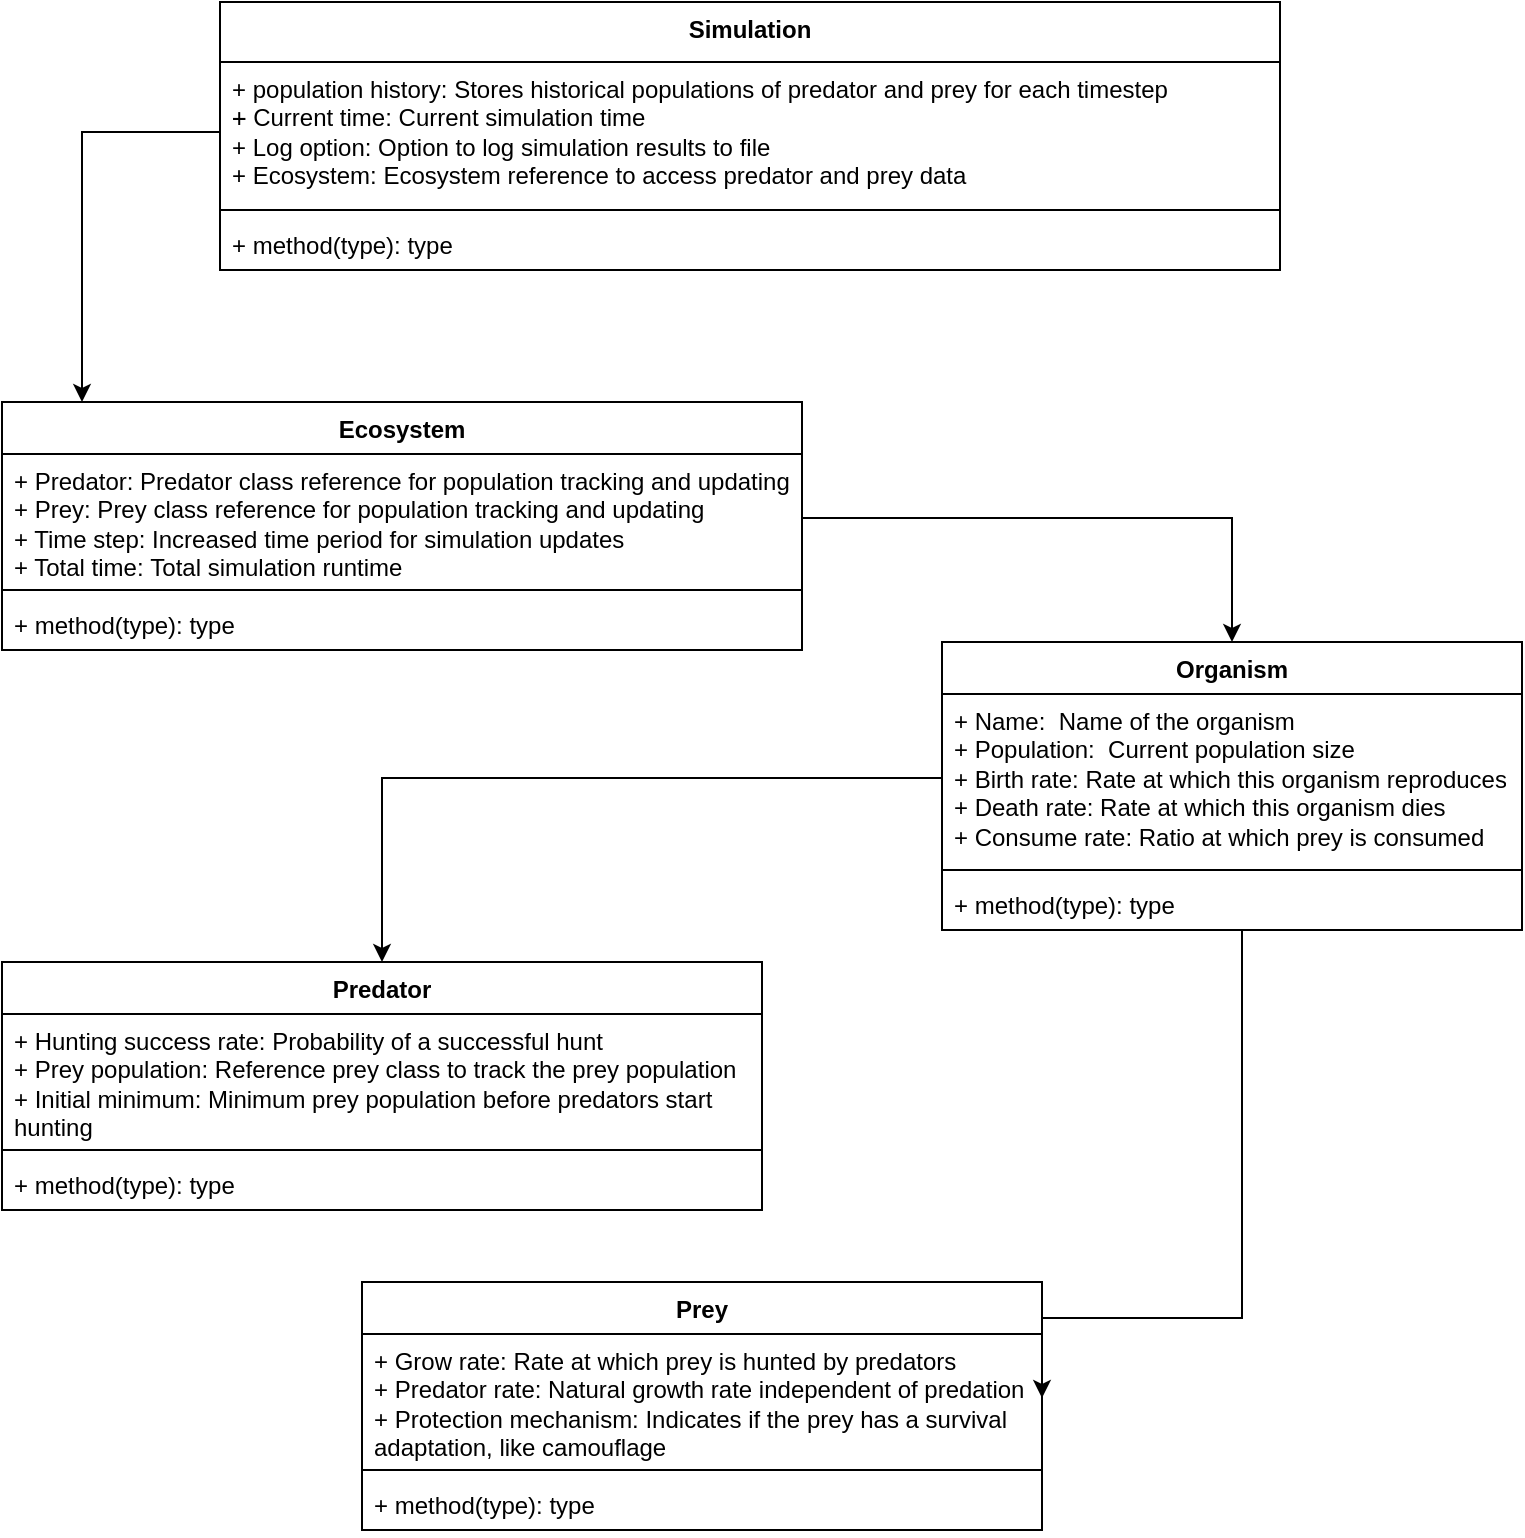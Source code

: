 <mxfile version="24.8.4">
  <diagram id="C5RBs43oDa-KdzZeNtuy" name="Page-1">
    <mxGraphModel grid="1" page="1" gridSize="10" guides="1" tooltips="1" connect="1" arrows="1" fold="1" pageScale="1" pageWidth="827" pageHeight="1169" math="0" shadow="0">
      <root>
        <mxCell id="WIyWlLk6GJQsqaUBKTNV-0" />
        <mxCell id="WIyWlLk6GJQsqaUBKTNV-1" parent="WIyWlLk6GJQsqaUBKTNV-0" />
        <mxCell id="VoWDq8r4XL_x_KmoSq8U-4" value="Ecosystem" style="swimlane;fontStyle=1;align=center;verticalAlign=top;childLayout=stackLayout;horizontal=1;startSize=26;horizontalStack=0;resizeParent=1;resizeParentMax=0;resizeLast=0;collapsible=1;marginBottom=0;whiteSpace=wrap;html=1;" vertex="1" parent="WIyWlLk6GJQsqaUBKTNV-1">
          <mxGeometry x="40" y="240" width="400" height="124" as="geometry" />
        </mxCell>
        <mxCell id="VoWDq8r4XL_x_KmoSq8U-5" value="+ Predator: Predator class reference for population tracking and updating&lt;div&gt;+ Prey: Prey class reference for population tracking and updating&lt;br&gt;&lt;div&gt;&lt;font face=&quot;Helvetica&quot;&gt;+ Time step:&amp;nbsp;&lt;/font&gt;&lt;span style=&quot;background-color: initial;&quot;&gt;Increased time period for simulation updates&lt;/span&gt;&lt;/div&gt;&lt;div&gt;&lt;font face=&quot;Helvetica&quot;&gt;+ Total time:&amp;nbsp;&lt;/font&gt;&lt;span style=&quot;background-color: initial;&quot;&gt;Total simulation runtime&lt;/span&gt;&lt;/div&gt;&lt;/div&gt;" style="text;strokeColor=none;fillColor=none;align=left;verticalAlign=top;spacingLeft=4;spacingRight=4;overflow=hidden;rotatable=0;points=[[0,0.5],[1,0.5]];portConstraint=eastwest;whiteSpace=wrap;html=1;" vertex="1" parent="VoWDq8r4XL_x_KmoSq8U-4">
          <mxGeometry y="26" width="400" height="64" as="geometry" />
        </mxCell>
        <mxCell id="VoWDq8r4XL_x_KmoSq8U-6" value="" style="line;strokeWidth=1;fillColor=none;align=left;verticalAlign=middle;spacingTop=-1;spacingLeft=3;spacingRight=3;rotatable=0;labelPosition=right;points=[];portConstraint=eastwest;strokeColor=inherit;" vertex="1" parent="VoWDq8r4XL_x_KmoSq8U-4">
          <mxGeometry y="90" width="400" height="8" as="geometry" />
        </mxCell>
        <mxCell id="VoWDq8r4XL_x_KmoSq8U-7" value="+ method(type): type" style="text;strokeColor=none;fillColor=none;align=left;verticalAlign=top;spacingLeft=4;spacingRight=4;overflow=hidden;rotatable=0;points=[[0,0.5],[1,0.5]];portConstraint=eastwest;whiteSpace=wrap;html=1;" vertex="1" parent="VoWDq8r4XL_x_KmoSq8U-4">
          <mxGeometry y="98" width="400" height="26" as="geometry" />
        </mxCell>
        <mxCell id="VoWDq8r4XL_x_KmoSq8U-8" value="Predator" style="swimlane;fontStyle=1;align=center;verticalAlign=top;childLayout=stackLayout;horizontal=1;startSize=26;horizontalStack=0;resizeParent=1;resizeParentMax=0;resizeLast=0;collapsible=1;marginBottom=0;whiteSpace=wrap;html=1;" vertex="1" parent="WIyWlLk6GJQsqaUBKTNV-1">
          <mxGeometry x="40" y="520" width="380" height="124" as="geometry" />
        </mxCell>
        <mxCell id="VoWDq8r4XL_x_KmoSq8U-9" value="&lt;div&gt;+ Hunting success rate:&amp;nbsp;Probability of a successful hunt&lt;/div&gt;&lt;div&gt;+ Prey population:&amp;nbsp;Reference prey class to track the prey population&lt;/div&gt;&lt;div&gt;+&amp;nbsp;Initial minimum:&amp;nbsp;Minimum prey population before predators start hunting&lt;/div&gt;" style="text;strokeColor=none;fillColor=none;align=left;verticalAlign=top;spacingLeft=4;spacingRight=4;overflow=hidden;rotatable=0;points=[[0,0.5],[1,0.5]];portConstraint=eastwest;whiteSpace=wrap;html=1;" vertex="1" parent="VoWDq8r4XL_x_KmoSq8U-8">
          <mxGeometry y="26" width="380" height="64" as="geometry" />
        </mxCell>
        <mxCell id="VoWDq8r4XL_x_KmoSq8U-10" value="" style="line;strokeWidth=1;fillColor=none;align=left;verticalAlign=middle;spacingTop=-1;spacingLeft=3;spacingRight=3;rotatable=0;labelPosition=right;points=[];portConstraint=eastwest;strokeColor=inherit;" vertex="1" parent="VoWDq8r4XL_x_KmoSq8U-8">
          <mxGeometry y="90" width="380" height="8" as="geometry" />
        </mxCell>
        <mxCell id="VoWDq8r4XL_x_KmoSq8U-11" value="+ method(type): type" style="text;strokeColor=none;fillColor=none;align=left;verticalAlign=top;spacingLeft=4;spacingRight=4;overflow=hidden;rotatable=0;points=[[0,0.5],[1,0.5]];portConstraint=eastwest;whiteSpace=wrap;html=1;" vertex="1" parent="VoWDq8r4XL_x_KmoSq8U-8">
          <mxGeometry y="98" width="380" height="26" as="geometry" />
        </mxCell>
        <mxCell id="VoWDq8r4XL_x_KmoSq8U-12" value="Organism" style="swimlane;fontStyle=1;align=center;verticalAlign=top;childLayout=stackLayout;horizontal=1;startSize=26;horizontalStack=0;resizeParent=1;resizeParentMax=0;resizeLast=0;collapsible=1;marginBottom=0;whiteSpace=wrap;html=1;" vertex="1" parent="WIyWlLk6GJQsqaUBKTNV-1">
          <mxGeometry x="510" y="360" width="290" height="144" as="geometry" />
        </mxCell>
        <mxCell id="VoWDq8r4XL_x_KmoSq8U-13" value="+ Name:&amp;nbsp; Name of the organism&lt;div&gt;+ Population:&amp;nbsp; Current population size&lt;/div&gt;&lt;div&gt;+ Birth rate:&amp;nbsp;Rate at which this organism reproduces&lt;/div&gt;&lt;div&gt;+ Death rate:&amp;nbsp;Rate at which this organism dies&amp;nbsp;&lt;/div&gt;&lt;div&gt;+ Consume rate:&amp;nbsp;Ratio at which prey is consumed&lt;/div&gt;" style="text;strokeColor=none;fillColor=none;align=left;verticalAlign=top;spacingLeft=4;spacingRight=4;overflow=hidden;rotatable=0;points=[[0,0.5],[1,0.5]];portConstraint=eastwest;whiteSpace=wrap;html=1;" vertex="1" parent="VoWDq8r4XL_x_KmoSq8U-12">
          <mxGeometry y="26" width="290" height="84" as="geometry" />
        </mxCell>
        <mxCell id="VoWDq8r4XL_x_KmoSq8U-14" value="" style="line;strokeWidth=1;fillColor=none;align=left;verticalAlign=middle;spacingTop=-1;spacingLeft=3;spacingRight=3;rotatable=0;labelPosition=right;points=[];portConstraint=eastwest;strokeColor=inherit;" vertex="1" parent="VoWDq8r4XL_x_KmoSq8U-12">
          <mxGeometry y="110" width="290" height="8" as="geometry" />
        </mxCell>
        <mxCell id="VoWDq8r4XL_x_KmoSq8U-15" value="+ method(type): type" style="text;strokeColor=none;fillColor=none;align=left;verticalAlign=top;spacingLeft=4;spacingRight=4;overflow=hidden;rotatable=0;points=[[0,0.5],[1,0.5]];portConstraint=eastwest;whiteSpace=wrap;html=1;" vertex="1" parent="VoWDq8r4XL_x_KmoSq8U-12">
          <mxGeometry y="118" width="290" height="26" as="geometry" />
        </mxCell>
        <mxCell id="VoWDq8r4XL_x_KmoSq8U-16" value="Prey" style="swimlane;fontStyle=1;align=center;verticalAlign=top;childLayout=stackLayout;horizontal=1;startSize=26;horizontalStack=0;resizeParent=1;resizeParentMax=0;resizeLast=0;collapsible=1;marginBottom=0;whiteSpace=wrap;html=1;" vertex="1" parent="WIyWlLk6GJQsqaUBKTNV-1">
          <mxGeometry x="220" y="680" width="340" height="124" as="geometry" />
        </mxCell>
        <mxCell id="VoWDq8r4XL_x_KmoSq8U-17" value="+ Grow rate:&amp;nbsp;Rate at which prey is hunted by predators&lt;div&gt;+ Predator rate:&amp;nbsp;Natural growth rate independent of predation&lt;/div&gt;&lt;div&gt;+ Protection mechanism:&amp;nbsp;Indicates if the prey has a survival adaptation, like camouflage&lt;/div&gt;" style="text;strokeColor=none;fillColor=none;align=left;verticalAlign=top;spacingLeft=4;spacingRight=4;overflow=hidden;rotatable=0;points=[[0,0.5],[1,0.5]];portConstraint=eastwest;whiteSpace=wrap;html=1;" vertex="1" parent="VoWDq8r4XL_x_KmoSq8U-16">
          <mxGeometry y="26" width="340" height="64" as="geometry" />
        </mxCell>
        <mxCell id="VoWDq8r4XL_x_KmoSq8U-18" value="" style="line;strokeWidth=1;fillColor=none;align=left;verticalAlign=middle;spacingTop=-1;spacingLeft=3;spacingRight=3;rotatable=0;labelPosition=right;points=[];portConstraint=eastwest;strokeColor=inherit;" vertex="1" parent="VoWDq8r4XL_x_KmoSq8U-16">
          <mxGeometry y="90" width="340" height="8" as="geometry" />
        </mxCell>
        <mxCell id="VoWDq8r4XL_x_KmoSq8U-19" value="+ method(type): type" style="text;strokeColor=none;fillColor=none;align=left;verticalAlign=top;spacingLeft=4;spacingRight=4;overflow=hidden;rotatable=0;points=[[0,0.5],[1,0.5]];portConstraint=eastwest;whiteSpace=wrap;html=1;" vertex="1" parent="VoWDq8r4XL_x_KmoSq8U-16">
          <mxGeometry y="98" width="340" height="26" as="geometry" />
        </mxCell>
        <mxCell id="VoWDq8r4XL_x_KmoSq8U-20" value="Simulation" style="swimlane;fontStyle=1;align=center;verticalAlign=top;childLayout=stackLayout;horizontal=1;startSize=30;horizontalStack=0;resizeParent=1;resizeParentMax=0;resizeLast=0;collapsible=1;marginBottom=0;whiteSpace=wrap;html=1;" vertex="1" parent="WIyWlLk6GJQsqaUBKTNV-1">
          <mxGeometry x="149" y="40" width="530" height="134" as="geometry" />
        </mxCell>
        <mxCell id="VoWDq8r4XL_x_KmoSq8U-21" value="+ population history: Stores historical populations of predator and prey for each timestep&lt;div&gt;&lt;div&gt;&lt;font face=&quot;monospace&quot;&gt;+&lt;/font&gt;&lt;font face=&quot;Helvetica&quot;&gt;&amp;nbsp;&lt;/font&gt;&lt;font face=&quot;Helvetica&quot;&gt;Current time&lt;/font&gt;: Current simulation time&lt;/div&gt;&lt;div&gt;+ Log option: Option to log simulation results to file&lt;/div&gt;&lt;/div&gt;&lt;div&gt;+ Ecosystem: Ecosystem reference to access predator and prey data&lt;/div&gt;" style="text;strokeColor=none;fillColor=none;align=left;verticalAlign=top;spacingLeft=4;spacingRight=4;overflow=hidden;rotatable=0;points=[[0,0.5],[1,0.5]];portConstraint=eastwest;whiteSpace=wrap;html=1;" vertex="1" parent="VoWDq8r4XL_x_KmoSq8U-20">
          <mxGeometry y="30" width="530" height="70" as="geometry" />
        </mxCell>
        <mxCell id="VoWDq8r4XL_x_KmoSq8U-22" value="" style="line;strokeWidth=1;fillColor=none;align=left;verticalAlign=middle;spacingTop=-1;spacingLeft=3;spacingRight=3;rotatable=0;labelPosition=right;points=[];portConstraint=eastwest;strokeColor=inherit;" vertex="1" parent="VoWDq8r4XL_x_KmoSq8U-20">
          <mxGeometry y="100" width="530" height="8" as="geometry" />
        </mxCell>
        <mxCell id="VoWDq8r4XL_x_KmoSq8U-23" value="+ method(type): type" style="text;strokeColor=none;fillColor=none;align=left;verticalAlign=top;spacingLeft=4;spacingRight=4;overflow=hidden;rotatable=0;points=[[0,0.5],[1,0.5]];portConstraint=eastwest;whiteSpace=wrap;html=1;" vertex="1" parent="VoWDq8r4XL_x_KmoSq8U-20">
          <mxGeometry y="108" width="530" height="26" as="geometry" />
        </mxCell>
        <mxCell id="VoWDq8r4XL_x_KmoSq8U-31" style="edgeStyle=orthogonalEdgeStyle;rounded=0;orthogonalLoop=1;jettySize=auto;html=1;exitX=0;exitY=0.5;exitDx=0;exitDy=0;entryX=0.1;entryY=0;entryDx=0;entryDy=0;entryPerimeter=0;" edge="1" parent="WIyWlLk6GJQsqaUBKTNV-1" source="VoWDq8r4XL_x_KmoSq8U-21" target="VoWDq8r4XL_x_KmoSq8U-4">
          <mxGeometry relative="1" as="geometry">
            <mxPoint x="140" y="50" as="sourcePoint" />
            <mxPoint x="55" y="190" as="targetPoint" />
            <Array as="points">
              <mxPoint x="80" y="105" />
            </Array>
          </mxGeometry>
        </mxCell>
        <mxCell id="hGtuWsq_26KaZ0SMTtX5-0" style="edgeStyle=orthogonalEdgeStyle;rounded=0;orthogonalLoop=1;jettySize=auto;html=1;exitX=1;exitY=0.5;exitDx=0;exitDy=0;entryX=0.5;entryY=0;entryDx=0;entryDy=0;" edge="1" parent="WIyWlLk6GJQsqaUBKTNV-1" source="VoWDq8r4XL_x_KmoSq8U-5" target="VoWDq8r4XL_x_KmoSq8U-12">
          <mxGeometry relative="1" as="geometry" />
        </mxCell>
        <mxCell id="hGtuWsq_26KaZ0SMTtX5-1" style="edgeStyle=orthogonalEdgeStyle;rounded=0;orthogonalLoop=1;jettySize=auto;html=1;exitX=0;exitY=0.5;exitDx=0;exitDy=0;entryX=0.5;entryY=0;entryDx=0;entryDy=0;" edge="1" parent="WIyWlLk6GJQsqaUBKTNV-1" source="VoWDq8r4XL_x_KmoSq8U-13" target="VoWDq8r4XL_x_KmoSq8U-8">
          <mxGeometry relative="1" as="geometry" />
        </mxCell>
        <mxCell id="hGtuWsq_26KaZ0SMTtX5-3" style="edgeStyle=orthogonalEdgeStyle;rounded=0;orthogonalLoop=1;jettySize=auto;html=1;entryX=1;entryY=0.5;entryDx=0;entryDy=0;" edge="1" parent="WIyWlLk6GJQsqaUBKTNV-1" source="VoWDq8r4XL_x_KmoSq8U-15" target="VoWDq8r4XL_x_KmoSq8U-17">
          <mxGeometry relative="1" as="geometry">
            <Array as="points">
              <mxPoint x="660" y="698" />
            </Array>
          </mxGeometry>
        </mxCell>
      </root>
    </mxGraphModel>
  </diagram>
</mxfile>

